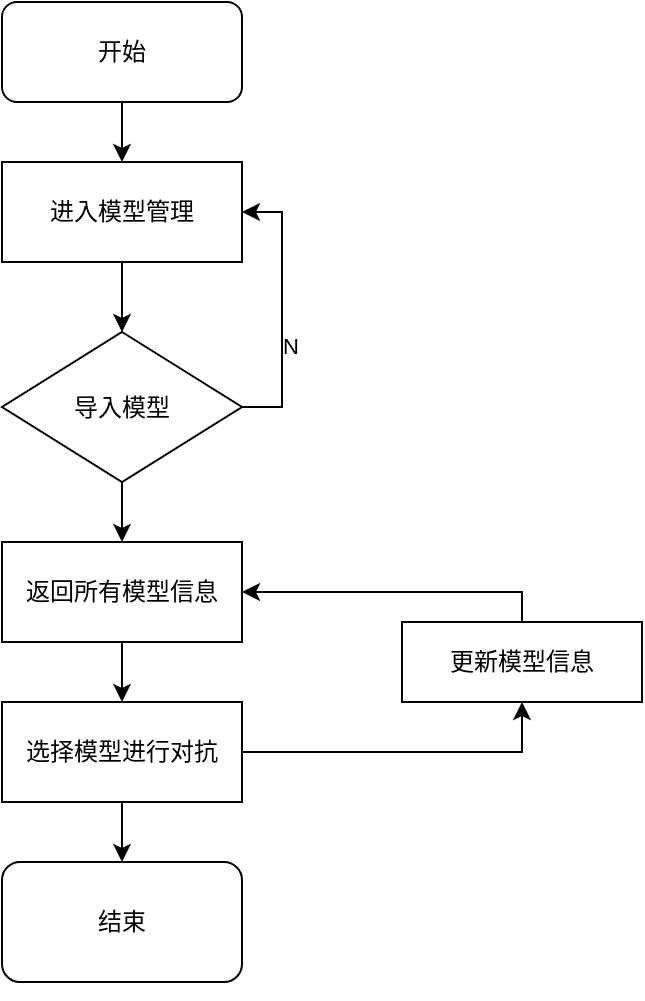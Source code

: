 <mxfile version="21.1.7" type="github">
  <diagram name="Page-1" id="y00TK-j6bm-nqAyX7QKQ">
    <mxGraphModel dx="831" dy="809" grid="1" gridSize="10" guides="1" tooltips="1" connect="1" arrows="1" fold="1" page="1" pageScale="1" pageWidth="827" pageHeight="1169" math="0" shadow="0">
      <root>
        <mxCell id="0" />
        <mxCell id="1" parent="0" />
        <mxCell id="wLO2QBgzgp5diKE-0Crk-11" style="edgeStyle=orthogonalEdgeStyle;rounded=0;orthogonalLoop=1;jettySize=auto;html=1;exitX=0.5;exitY=1;exitDx=0;exitDy=0;entryX=0.5;entryY=0;entryDx=0;entryDy=0;" parent="1" source="wLO2QBgzgp5diKE-0Crk-9" target="wLO2QBgzgp5diKE-0Crk-10" edge="1">
          <mxGeometry relative="1" as="geometry" />
        </mxCell>
        <mxCell id="wLO2QBgzgp5diKE-0Crk-9" value="开始" style="rounded=1;whiteSpace=wrap;html=1;" parent="1" vertex="1">
          <mxGeometry x="320" y="420" width="120" height="50" as="geometry" />
        </mxCell>
        <mxCell id="bIvuIR_Mg-kvNPsUriO_-6" style="edgeStyle=orthogonalEdgeStyle;rounded=0;orthogonalLoop=1;jettySize=auto;html=1;exitX=0.5;exitY=1;exitDx=0;exitDy=0;entryX=0.5;entryY=0;entryDx=0;entryDy=0;" parent="1" source="wLO2QBgzgp5diKE-0Crk-10" target="bIvuIR_Mg-kvNPsUriO_-3" edge="1">
          <mxGeometry relative="1" as="geometry" />
        </mxCell>
        <mxCell id="wLO2QBgzgp5diKE-0Crk-10" value="进入模型管理" style="rounded=0;whiteSpace=wrap;html=1;" parent="1" vertex="1">
          <mxGeometry x="320" y="500" width="120" height="50" as="geometry" />
        </mxCell>
        <mxCell id="bIvuIR_Mg-kvNPsUriO_-8" style="edgeStyle=orthogonalEdgeStyle;rounded=0;orthogonalLoop=1;jettySize=auto;html=1;exitX=0.5;exitY=1;exitDx=0;exitDy=0;" parent="1" source="bIvuIR_Mg-kvNPsUriO_-1" edge="1">
          <mxGeometry relative="1" as="geometry">
            <mxPoint x="380" y="770" as="targetPoint" />
          </mxGeometry>
        </mxCell>
        <mxCell id="bIvuIR_Mg-kvNPsUriO_-1" value="返回所有模型信息" style="rounded=0;whiteSpace=wrap;html=1;" parent="1" vertex="1">
          <mxGeometry x="320" y="690" width="120" height="50" as="geometry" />
        </mxCell>
        <mxCell id="bIvuIR_Mg-kvNPsUriO_-4" style="edgeStyle=orthogonalEdgeStyle;rounded=0;orthogonalLoop=1;jettySize=auto;html=1;exitX=1;exitY=0.5;exitDx=0;exitDy=0;entryX=1;entryY=0.5;entryDx=0;entryDy=0;" parent="1" source="bIvuIR_Mg-kvNPsUriO_-3" target="wLO2QBgzgp5diKE-0Crk-10" edge="1">
          <mxGeometry relative="1" as="geometry" />
        </mxCell>
        <mxCell id="bIvuIR_Mg-kvNPsUriO_-5" value="N" style="edgeLabel;html=1;align=center;verticalAlign=middle;resizable=0;points=[];" parent="bIvuIR_Mg-kvNPsUriO_-4" vertex="1" connectable="0">
          <mxGeometry x="-0.251" y="-4" relative="1" as="geometry">
            <mxPoint y="1" as="offset" />
          </mxGeometry>
        </mxCell>
        <mxCell id="bIvuIR_Mg-kvNPsUriO_-7" style="edgeStyle=orthogonalEdgeStyle;rounded=0;orthogonalLoop=1;jettySize=auto;html=1;exitX=0.5;exitY=1;exitDx=0;exitDy=0;" parent="1" source="bIvuIR_Mg-kvNPsUriO_-3" edge="1">
          <mxGeometry relative="1" as="geometry">
            <mxPoint x="380" y="690" as="targetPoint" />
          </mxGeometry>
        </mxCell>
        <mxCell id="bIvuIR_Mg-kvNPsUriO_-3" value="导入模型" style="rhombus;whiteSpace=wrap;html=1;" parent="1" vertex="1">
          <mxGeometry x="320" y="585" width="120" height="75" as="geometry" />
        </mxCell>
        <mxCell id="bIvuIR_Mg-kvNPsUriO_-13" style="edgeStyle=orthogonalEdgeStyle;rounded=0;orthogonalLoop=1;jettySize=auto;html=1;exitX=0.5;exitY=1;exitDx=0;exitDy=0;entryX=0.5;entryY=0;entryDx=0;entryDy=0;" parent="1" source="bIvuIR_Mg-kvNPsUriO_-9" target="bIvuIR_Mg-kvNPsUriO_-12" edge="1">
          <mxGeometry relative="1" as="geometry" />
        </mxCell>
        <mxCell id="EpQRHBowDaPoIwrDYtEL-2" style="edgeStyle=orthogonalEdgeStyle;rounded=0;orthogonalLoop=1;jettySize=auto;html=1;exitX=1;exitY=0.5;exitDx=0;exitDy=0;entryX=0.5;entryY=1;entryDx=0;entryDy=0;" edge="1" parent="1" source="bIvuIR_Mg-kvNPsUriO_-9" target="EpQRHBowDaPoIwrDYtEL-1">
          <mxGeometry relative="1" as="geometry" />
        </mxCell>
        <mxCell id="bIvuIR_Mg-kvNPsUriO_-9" value="选择模型进行对抗" style="rounded=0;whiteSpace=wrap;html=1;" parent="1" vertex="1">
          <mxGeometry x="320" y="770" width="120" height="50" as="geometry" />
        </mxCell>
        <mxCell id="bIvuIR_Mg-kvNPsUriO_-12" value="结束" style="rounded=1;whiteSpace=wrap;html=1;" parent="1" vertex="1">
          <mxGeometry x="320" y="850" width="120" height="60" as="geometry" />
        </mxCell>
        <mxCell id="bIvuIR_Mg-kvNPsUriO_-14" style="edgeStyle=orthogonalEdgeStyle;rounded=0;orthogonalLoop=1;jettySize=auto;html=1;exitX=0.5;exitY=1;exitDx=0;exitDy=0;" parent="1" source="bIvuIR_Mg-kvNPsUriO_-12" target="bIvuIR_Mg-kvNPsUriO_-12" edge="1">
          <mxGeometry relative="1" as="geometry" />
        </mxCell>
        <mxCell id="EpQRHBowDaPoIwrDYtEL-3" style="edgeStyle=orthogonalEdgeStyle;rounded=0;orthogonalLoop=1;jettySize=auto;html=1;exitX=0.5;exitY=0;exitDx=0;exitDy=0;entryX=1;entryY=0.5;entryDx=0;entryDy=0;" edge="1" parent="1" source="EpQRHBowDaPoIwrDYtEL-1" target="bIvuIR_Mg-kvNPsUriO_-1">
          <mxGeometry relative="1" as="geometry">
            <Array as="points">
              <mxPoint x="580" y="715" />
            </Array>
          </mxGeometry>
        </mxCell>
        <mxCell id="EpQRHBowDaPoIwrDYtEL-1" value="更新模型信息" style="rounded=0;whiteSpace=wrap;html=1;" vertex="1" parent="1">
          <mxGeometry x="520" y="730" width="120" height="40" as="geometry" />
        </mxCell>
      </root>
    </mxGraphModel>
  </diagram>
</mxfile>
